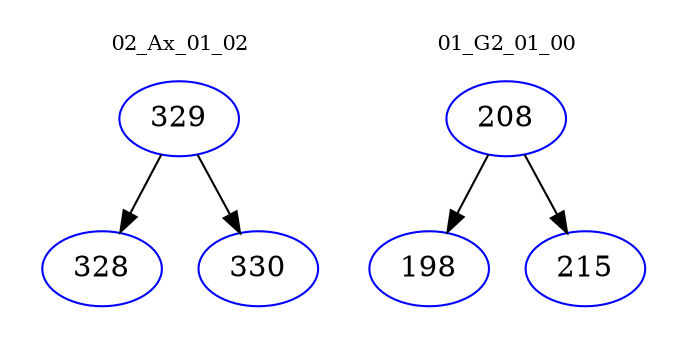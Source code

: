 digraph{
subgraph cluster_0 {
color = white
label = "02_Ax_01_02";
fontsize=10;
T0_329 [label="329", color="blue"]
T0_329 -> T0_328 [color="black"]
T0_328 [label="328", color="blue"]
T0_329 -> T0_330 [color="black"]
T0_330 [label="330", color="blue"]
}
subgraph cluster_1 {
color = white
label = "01_G2_01_00";
fontsize=10;
T1_208 [label="208", color="blue"]
T1_208 -> T1_198 [color="black"]
T1_198 [label="198", color="blue"]
T1_208 -> T1_215 [color="black"]
T1_215 [label="215", color="blue"]
}
}
